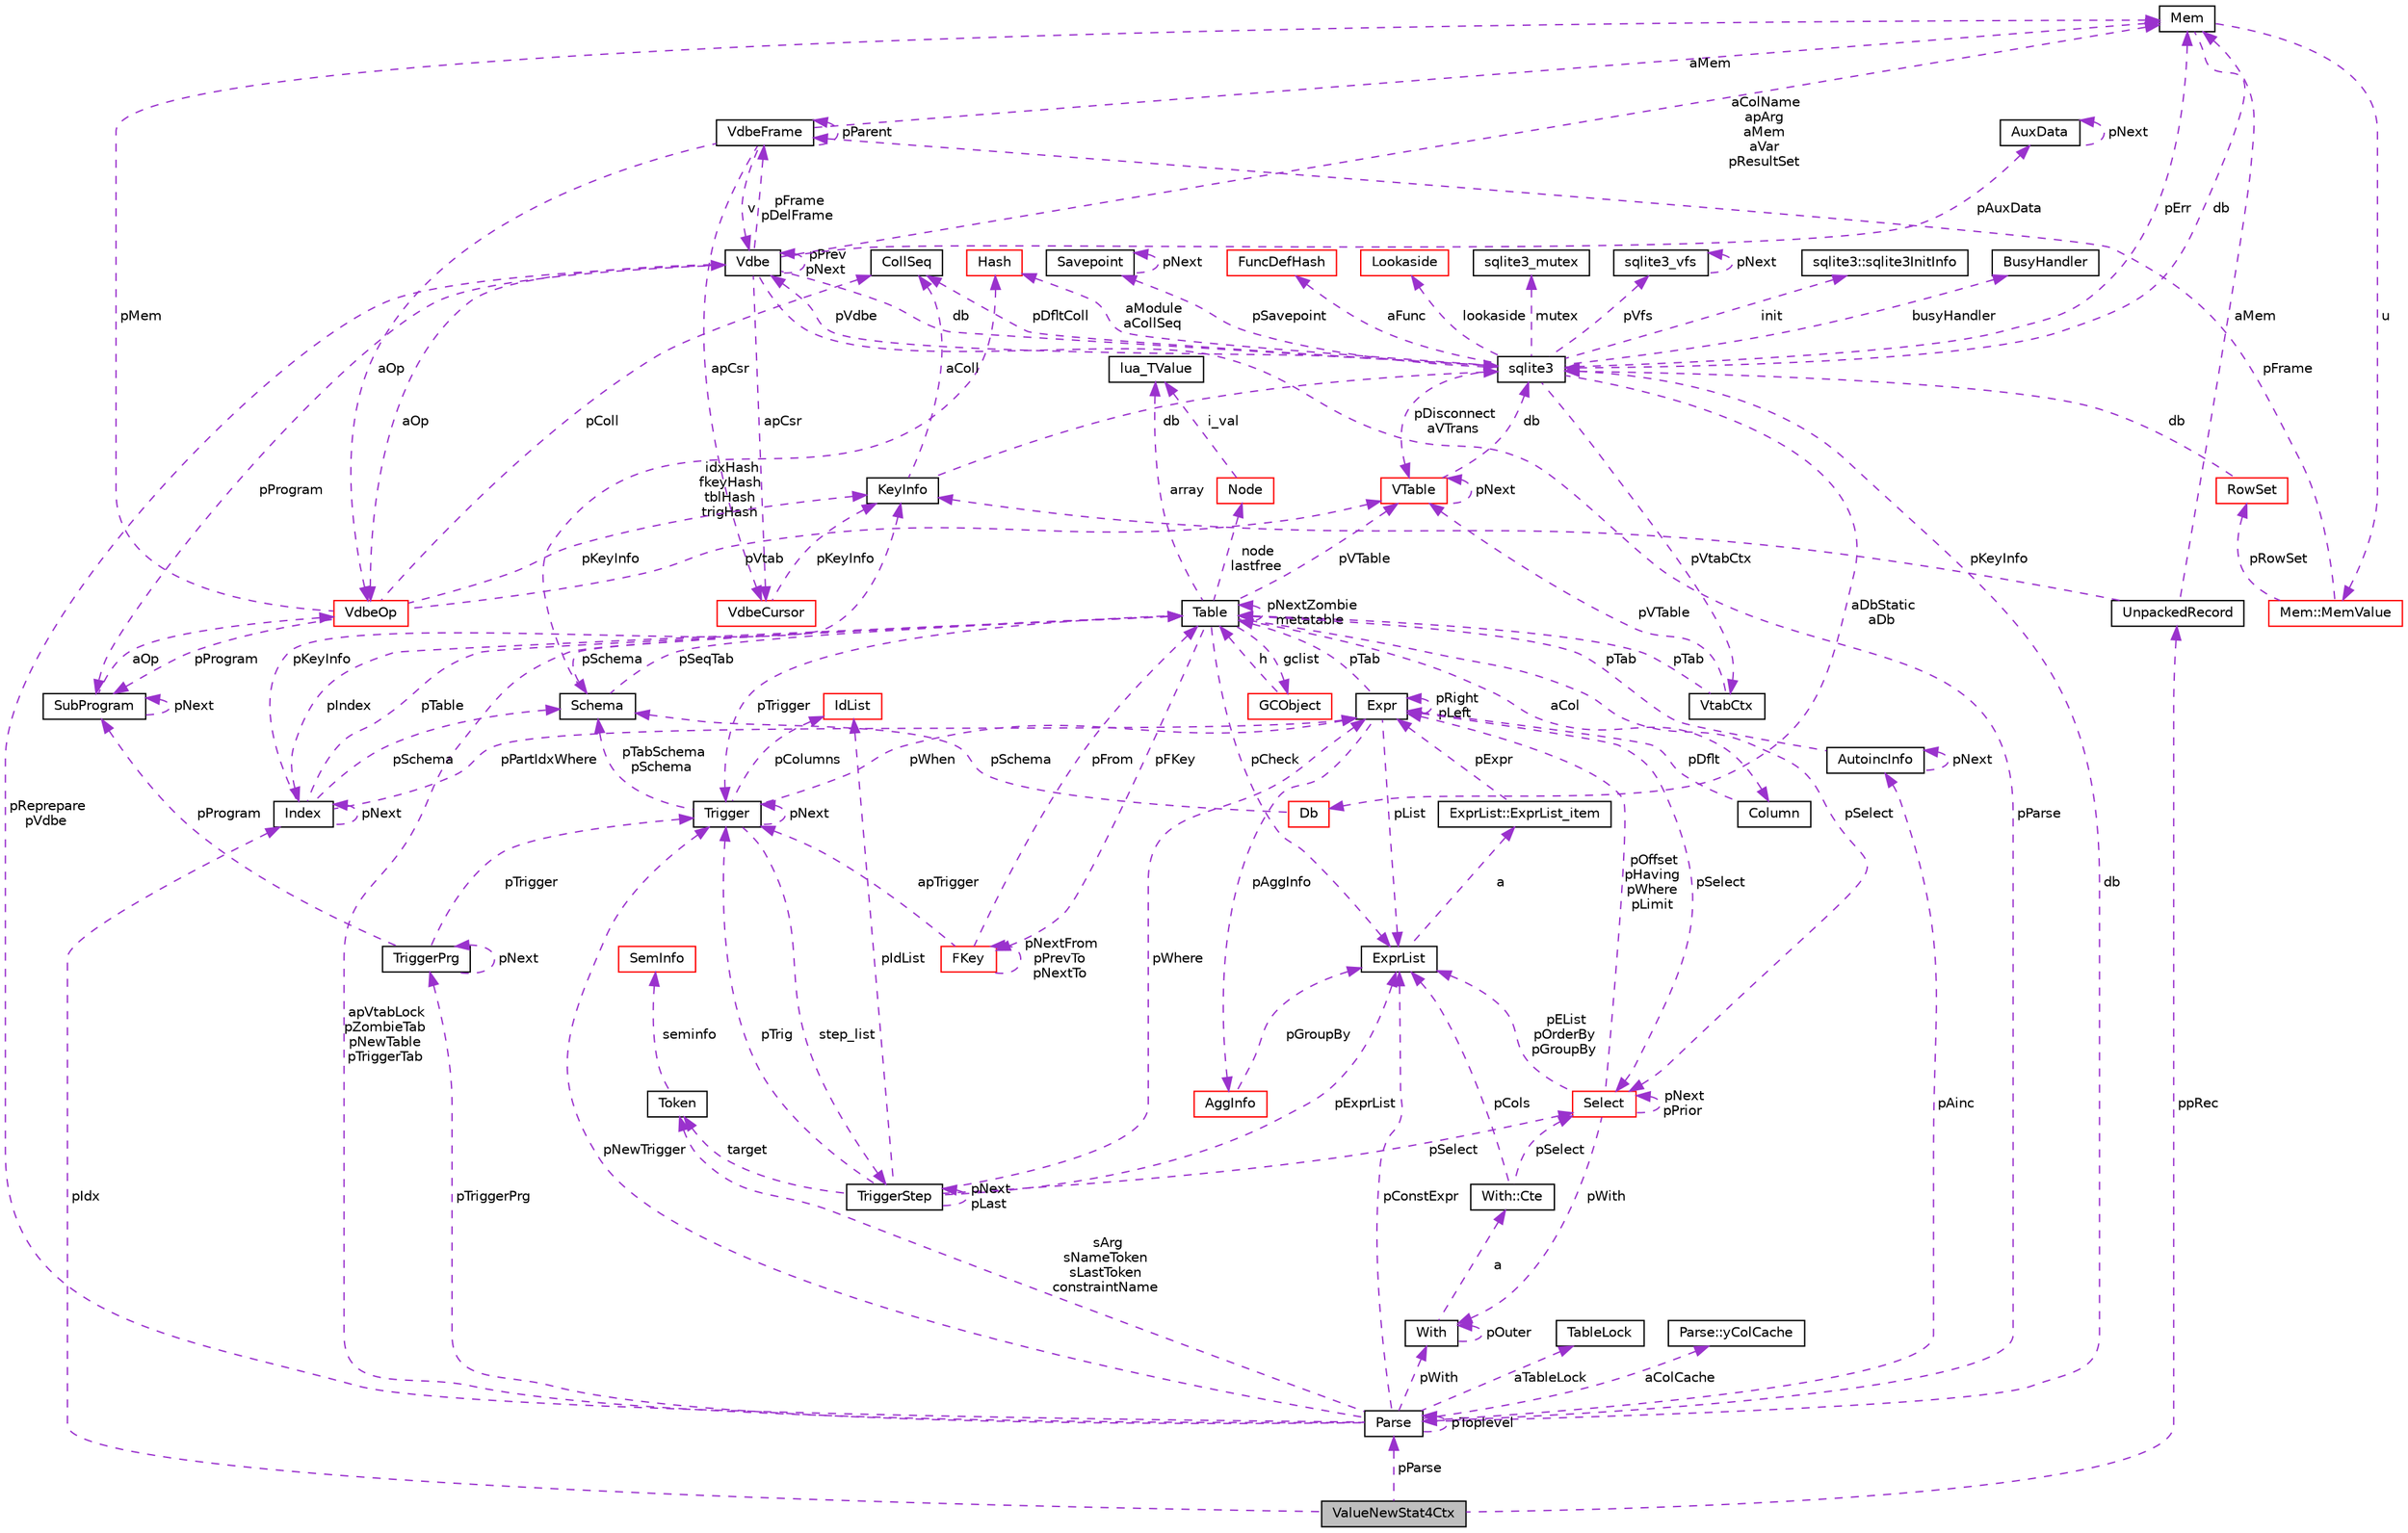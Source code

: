 digraph "ValueNewStat4Ctx"
{
  edge [fontname="Helvetica",fontsize="10",labelfontname="Helvetica",labelfontsize="10"];
  node [fontname="Helvetica",fontsize="10",shape=record];
  Node1 [label="ValueNewStat4Ctx",height=0.2,width=0.4,color="black", fillcolor="grey75", style="filled", fontcolor="black"];
  Node2 -> Node1 [dir="back",color="darkorchid3",fontsize="10",style="dashed",label=" ppRec" ,fontname="Helvetica"];
  Node2 [label="UnpackedRecord",height=0.2,width=0.4,color="black", fillcolor="white", style="filled",URL="$struct_unpacked_record.html"];
  Node3 -> Node2 [dir="back",color="darkorchid3",fontsize="10",style="dashed",label=" aMem" ,fontname="Helvetica"];
  Node3 [label="Mem",height=0.2,width=0.4,color="black", fillcolor="white", style="filled",URL="$struct_mem.html"];
  Node4 -> Node3 [dir="back",color="darkorchid3",fontsize="10",style="dashed",label=" u" ,fontname="Helvetica"];
  Node4 [label="Mem::MemValue",height=0.2,width=0.4,color="red", fillcolor="white", style="filled",URL="$union_mem_1_1_mem_value.html"];
  Node5 -> Node4 [dir="back",color="darkorchid3",fontsize="10",style="dashed",label=" pFrame" ,fontname="Helvetica"];
  Node5 [label="VdbeFrame",height=0.2,width=0.4,color="black", fillcolor="white", style="filled",URL="$struct_vdbe_frame.html"];
  Node3 -> Node5 [dir="back",color="darkorchid3",fontsize="10",style="dashed",label=" aMem" ,fontname="Helvetica"];
  Node6 -> Node5 [dir="back",color="darkorchid3",fontsize="10",style="dashed",label=" v" ,fontname="Helvetica"];
  Node6 [label="Vdbe",height=0.2,width=0.4,color="black", fillcolor="white", style="filled",URL="$struct_vdbe.html"];
  Node6 -> Node6 [dir="back",color="darkorchid3",fontsize="10",style="dashed",label=" pPrev\npNext" ,fontname="Helvetica"];
  Node3 -> Node6 [dir="back",color="darkorchid3",fontsize="10",style="dashed",label=" aColName\napArg\naMem\naVar\npResultSet" ,fontname="Helvetica"];
  Node7 -> Node6 [dir="back",color="darkorchid3",fontsize="10",style="dashed",label=" db" ,fontname="Helvetica"];
  Node7 [label="sqlite3",height=0.2,width=0.4,color="black", fillcolor="white", style="filled",URL="$structsqlite3.html"];
  Node3 -> Node7 [dir="back",color="darkorchid3",fontsize="10",style="dashed",label=" pErr" ,fontname="Helvetica"];
  Node6 -> Node7 [dir="back",color="darkorchid3",fontsize="10",style="dashed",label=" pVdbe" ,fontname="Helvetica"];
  Node8 -> Node7 [dir="back",color="darkorchid3",fontsize="10",style="dashed",label=" pSavepoint" ,fontname="Helvetica"];
  Node8 [label="Savepoint",height=0.2,width=0.4,color="black", fillcolor="white", style="filled",URL="$struct_savepoint.html"];
  Node8 -> Node8 [dir="back",color="darkorchid3",fontsize="10",style="dashed",label=" pNext" ,fontname="Helvetica"];
  Node9 -> Node7 [dir="back",color="darkorchid3",fontsize="10",style="dashed",label=" aFunc" ,fontname="Helvetica"];
  Node9 [label="FuncDefHash",height=0.2,width=0.4,color="red", fillcolor="white", style="filled",URL="$struct_func_def_hash.html"];
  Node10 -> Node7 [dir="back",color="darkorchid3",fontsize="10",style="dashed",label=" lookaside" ,fontname="Helvetica"];
  Node10 [label="Lookaside",height=0.2,width=0.4,color="red", fillcolor="white", style="filled",URL="$struct_lookaside.html"];
  Node11 -> Node7 [dir="back",color="darkorchid3",fontsize="10",style="dashed",label=" mutex" ,fontname="Helvetica"];
  Node11 [label="sqlite3_mutex",height=0.2,width=0.4,color="black", fillcolor="white", style="filled",URL="$structsqlite3__mutex.html"];
  Node12 -> Node7 [dir="back",color="darkorchid3",fontsize="10",style="dashed",label=" pVfs" ,fontname="Helvetica"];
  Node12 [label="sqlite3_vfs",height=0.2,width=0.4,color="black", fillcolor="white", style="filled",URL="$structsqlite3__vfs.html"];
  Node12 -> Node12 [dir="back",color="darkorchid3",fontsize="10",style="dashed",label=" pNext" ,fontname="Helvetica"];
  Node13 -> Node7 [dir="back",color="darkorchid3",fontsize="10",style="dashed",label=" init" ,fontname="Helvetica"];
  Node13 [label="sqlite3::sqlite3InitInfo",height=0.2,width=0.4,color="black", fillcolor="white", style="filled",URL="$structsqlite3_1_1sqlite3_init_info.html"];
  Node14 -> Node7 [dir="back",color="darkorchid3",fontsize="10",style="dashed",label=" busyHandler" ,fontname="Helvetica"];
  Node14 [label="BusyHandler",height=0.2,width=0.4,color="black", fillcolor="white", style="filled",URL="$struct_busy_handler.html"];
  Node15 -> Node7 [dir="back",color="darkorchid3",fontsize="10",style="dashed",label=" pVtabCtx" ,fontname="Helvetica"];
  Node15 [label="VtabCtx",height=0.2,width=0.4,color="black", fillcolor="white", style="filled",URL="$struct_vtab_ctx.html"];
  Node16 -> Node15 [dir="back",color="darkorchid3",fontsize="10",style="dashed",label=" pVTable" ,fontname="Helvetica"];
  Node16 [label="VTable",height=0.2,width=0.4,color="red", fillcolor="white", style="filled",URL="$struct_v_table.html"];
  Node7 -> Node16 [dir="back",color="darkorchid3",fontsize="10",style="dashed",label=" db" ,fontname="Helvetica"];
  Node16 -> Node16 [dir="back",color="darkorchid3",fontsize="10",style="dashed",label=" pNext" ,fontname="Helvetica"];
  Node17 -> Node15 [dir="back",color="darkorchid3",fontsize="10",style="dashed",label=" pTab" ,fontname="Helvetica"];
  Node17 [label="Table",height=0.2,width=0.4,color="black", fillcolor="white", style="filled",URL="$struct_table.html"];
  Node18 -> Node17 [dir="back",color="darkorchid3",fontsize="10",style="dashed",label=" node\nlastfree" ,fontname="Helvetica"];
  Node18 [label="Node",height=0.2,width=0.4,color="red", fillcolor="white", style="filled",URL="$struct_node.html"];
  Node19 -> Node18 [dir="back",color="darkorchid3",fontsize="10",style="dashed",label=" i_val" ,fontname="Helvetica"];
  Node19 [label="lua_TValue",height=0.2,width=0.4,color="black", fillcolor="white", style="filled",URL="$structlua___t_value.html"];
  Node20 -> Node17 [dir="back",color="darkorchid3",fontsize="10",style="dashed",label=" pSchema" ,fontname="Helvetica"];
  Node20 [label="Schema",height=0.2,width=0.4,color="black", fillcolor="white", style="filled",URL="$struct_schema.html"];
  Node17 -> Node20 [dir="back",color="darkorchid3",fontsize="10",style="dashed",label=" pSeqTab" ,fontname="Helvetica"];
  Node21 -> Node20 [dir="back",color="darkorchid3",fontsize="10",style="dashed",label=" idxHash\nfkeyHash\ntblHash\ntrigHash" ,fontname="Helvetica"];
  Node21 [label="Hash",height=0.2,width=0.4,color="red", fillcolor="white", style="filled",URL="$struct_hash.html"];
  Node19 -> Node17 [dir="back",color="darkorchid3",fontsize="10",style="dashed",label=" array" ,fontname="Helvetica"];
  Node22 -> Node17 [dir="back",color="darkorchid3",fontsize="10",style="dashed",label=" aCol" ,fontname="Helvetica"];
  Node22 [label="Column",height=0.2,width=0.4,color="black", fillcolor="white", style="filled",URL="$struct_column.html"];
  Node23 -> Node22 [dir="back",color="darkorchid3",fontsize="10",style="dashed",label=" pDflt" ,fontname="Helvetica"];
  Node23 [label="Expr",height=0.2,width=0.4,color="black", fillcolor="white", style="filled",URL="$struct_expr.html"];
  Node24 -> Node23 [dir="back",color="darkorchid3",fontsize="10",style="dashed",label=" pAggInfo" ,fontname="Helvetica"];
  Node24 [label="AggInfo",height=0.2,width=0.4,color="red", fillcolor="white", style="filled",URL="$struct_agg_info.html"];
  Node25 -> Node24 [dir="back",color="darkorchid3",fontsize="10",style="dashed",label=" pGroupBy" ,fontname="Helvetica"];
  Node25 [label="ExprList",height=0.2,width=0.4,color="black", fillcolor="white", style="filled",URL="$struct_expr_list.html"];
  Node26 -> Node25 [dir="back",color="darkorchid3",fontsize="10",style="dashed",label=" a" ,fontname="Helvetica"];
  Node26 [label="ExprList::ExprList_item",height=0.2,width=0.4,color="black", fillcolor="white", style="filled",URL="$struct_expr_list_1_1_expr_list__item.html"];
  Node23 -> Node26 [dir="back",color="darkorchid3",fontsize="10",style="dashed",label=" pExpr" ,fontname="Helvetica"];
  Node23 -> Node23 [dir="back",color="darkorchid3",fontsize="10",style="dashed",label=" pRight\npLeft" ,fontname="Helvetica"];
  Node17 -> Node23 [dir="back",color="darkorchid3",fontsize="10",style="dashed",label=" pTab" ,fontname="Helvetica"];
  Node27 -> Node23 [dir="back",color="darkorchid3",fontsize="10",style="dashed",label=" pSelect" ,fontname="Helvetica"];
  Node27 [label="Select",height=0.2,width=0.4,color="red", fillcolor="white", style="filled",URL="$struct_select.html"];
  Node23 -> Node27 [dir="back",color="darkorchid3",fontsize="10",style="dashed",label=" pOffset\npHaving\npWhere\npLimit" ,fontname="Helvetica"];
  Node28 -> Node27 [dir="back",color="darkorchid3",fontsize="10",style="dashed",label=" pWith" ,fontname="Helvetica"];
  Node28 [label="With",height=0.2,width=0.4,color="black", fillcolor="white", style="filled",URL="$struct_with.html"];
  Node29 -> Node28 [dir="back",color="darkorchid3",fontsize="10",style="dashed",label=" a" ,fontname="Helvetica"];
  Node29 [label="With::Cte",height=0.2,width=0.4,color="black", fillcolor="white", style="filled",URL="$struct_with_1_1_cte.html"];
  Node27 -> Node29 [dir="back",color="darkorchid3",fontsize="10",style="dashed",label=" pSelect" ,fontname="Helvetica"];
  Node25 -> Node29 [dir="back",color="darkorchid3",fontsize="10",style="dashed",label=" pCols" ,fontname="Helvetica"];
  Node28 -> Node28 [dir="back",color="darkorchid3",fontsize="10",style="dashed",label=" pOuter" ,fontname="Helvetica"];
  Node27 -> Node27 [dir="back",color="darkorchid3",fontsize="10",style="dashed",label=" pNext\npPrior" ,fontname="Helvetica"];
  Node25 -> Node27 [dir="back",color="darkorchid3",fontsize="10",style="dashed",label=" pEList\npOrderBy\npGroupBy" ,fontname="Helvetica"];
  Node25 -> Node23 [dir="back",color="darkorchid3",fontsize="10",style="dashed",label=" pList" ,fontname="Helvetica"];
  Node30 -> Node17 [dir="back",color="darkorchid3",fontsize="10",style="dashed",label=" pFKey" ,fontname="Helvetica"];
  Node30 [label="FKey",height=0.2,width=0.4,color="red", fillcolor="white", style="filled",URL="$struct_f_key.html"];
  Node30 -> Node30 [dir="back",color="darkorchid3",fontsize="10",style="dashed",label=" pNextFrom\npPrevTo\npNextTo" ,fontname="Helvetica"];
  Node17 -> Node30 [dir="back",color="darkorchid3",fontsize="10",style="dashed",label=" pFrom" ,fontname="Helvetica"];
  Node31 -> Node30 [dir="back",color="darkorchid3",fontsize="10",style="dashed",label=" apTrigger" ,fontname="Helvetica"];
  Node31 [label="Trigger",height=0.2,width=0.4,color="black", fillcolor="white", style="filled",URL="$struct_trigger.html"];
  Node32 -> Node31 [dir="back",color="darkorchid3",fontsize="10",style="dashed",label=" step_list" ,fontname="Helvetica"];
  Node32 [label="TriggerStep",height=0.2,width=0.4,color="black", fillcolor="white", style="filled",URL="$struct_trigger_step.html"];
  Node32 -> Node32 [dir="back",color="darkorchid3",fontsize="10",style="dashed",label=" pNext\npLast" ,fontname="Helvetica"];
  Node23 -> Node32 [dir="back",color="darkorchid3",fontsize="10",style="dashed",label=" pWhere" ,fontname="Helvetica"];
  Node33 -> Node32 [dir="back",color="darkorchid3",fontsize="10",style="dashed",label=" target" ,fontname="Helvetica"];
  Node33 [label="Token",height=0.2,width=0.4,color="black", fillcolor="white", style="filled",URL="$struct_token.html"];
  Node34 -> Node33 [dir="back",color="darkorchid3",fontsize="10",style="dashed",label=" seminfo" ,fontname="Helvetica"];
  Node34 [label="SemInfo",height=0.2,width=0.4,color="red", fillcolor="white", style="filled",URL="$union_sem_info.html"];
  Node35 -> Node32 [dir="back",color="darkorchid3",fontsize="10",style="dashed",label=" pIdList" ,fontname="Helvetica"];
  Node35 [label="IdList",height=0.2,width=0.4,color="red", fillcolor="white", style="filled",URL="$struct_id_list.html"];
  Node27 -> Node32 [dir="back",color="darkorchid3",fontsize="10",style="dashed",label=" pSelect" ,fontname="Helvetica"];
  Node31 -> Node32 [dir="back",color="darkorchid3",fontsize="10",style="dashed",label=" pTrig" ,fontname="Helvetica"];
  Node25 -> Node32 [dir="back",color="darkorchid3",fontsize="10",style="dashed",label=" pExprList" ,fontname="Helvetica"];
  Node20 -> Node31 [dir="back",color="darkorchid3",fontsize="10",style="dashed",label=" pTabSchema\npSchema" ,fontname="Helvetica"];
  Node23 -> Node31 [dir="back",color="darkorchid3",fontsize="10",style="dashed",label=" pWhen" ,fontname="Helvetica"];
  Node35 -> Node31 [dir="back",color="darkorchid3",fontsize="10",style="dashed",label=" pColumns" ,fontname="Helvetica"];
  Node31 -> Node31 [dir="back",color="darkorchid3",fontsize="10",style="dashed",label=" pNext" ,fontname="Helvetica"];
  Node16 -> Node17 [dir="back",color="darkorchid3",fontsize="10",style="dashed",label=" pVTable" ,fontname="Helvetica"];
  Node17 -> Node17 [dir="back",color="darkorchid3",fontsize="10",style="dashed",label=" pNextZombie\nmetatable" ,fontname="Helvetica"];
  Node31 -> Node17 [dir="back",color="darkorchid3",fontsize="10",style="dashed",label=" pTrigger" ,fontname="Helvetica"];
  Node27 -> Node17 [dir="back",color="darkorchid3",fontsize="10",style="dashed",label=" pSelect" ,fontname="Helvetica"];
  Node36 -> Node17 [dir="back",color="darkorchid3",fontsize="10",style="dashed",label=" gclist" ,fontname="Helvetica"];
  Node36 [label="GCObject",height=0.2,width=0.4,color="red", fillcolor="white", style="filled",URL="$union_g_c_object.html"];
  Node17 -> Node36 [dir="back",color="darkorchid3",fontsize="10",style="dashed",label=" h" ,fontname="Helvetica"];
  Node25 -> Node17 [dir="back",color="darkorchid3",fontsize="10",style="dashed",label=" pCheck" ,fontname="Helvetica"];
  Node37 -> Node17 [dir="back",color="darkorchid3",fontsize="10",style="dashed",label=" pIndex" ,fontname="Helvetica"];
  Node37 [label="Index",height=0.2,width=0.4,color="black", fillcolor="white", style="filled",URL="$struct_index.html"];
  Node20 -> Node37 [dir="back",color="darkorchid3",fontsize="10",style="dashed",label=" pSchema" ,fontname="Helvetica"];
  Node23 -> Node37 [dir="back",color="darkorchid3",fontsize="10",style="dashed",label=" pPartIdxWhere" ,fontname="Helvetica"];
  Node17 -> Node37 [dir="back",color="darkorchid3",fontsize="10",style="dashed",label=" pTable" ,fontname="Helvetica"];
  Node38 -> Node37 [dir="back",color="darkorchid3",fontsize="10",style="dashed",label=" pKeyInfo" ,fontname="Helvetica"];
  Node38 [label="KeyInfo",height=0.2,width=0.4,color="black", fillcolor="white", style="filled",URL="$struct_key_info.html"];
  Node7 -> Node38 [dir="back",color="darkorchid3",fontsize="10",style="dashed",label=" db" ,fontname="Helvetica"];
  Node39 -> Node38 [dir="back",color="darkorchid3",fontsize="10",style="dashed",label=" aColl" ,fontname="Helvetica"];
  Node39 [label="CollSeq",height=0.2,width=0.4,color="black", fillcolor="white", style="filled",URL="$struct_coll_seq.html"];
  Node37 -> Node37 [dir="back",color="darkorchid3",fontsize="10",style="dashed",label=" pNext" ,fontname="Helvetica"];
  Node39 -> Node7 [dir="back",color="darkorchid3",fontsize="10",style="dashed",label=" pDfltColl" ,fontname="Helvetica"];
  Node16 -> Node7 [dir="back",color="darkorchid3",fontsize="10",style="dashed",label=" pDisconnect\naVTrans" ,fontname="Helvetica"];
  Node40 -> Node7 [dir="back",color="darkorchid3",fontsize="10",style="dashed",label=" aDbStatic\naDb" ,fontname="Helvetica"];
  Node40 [label="Db",height=0.2,width=0.4,color="red", fillcolor="white", style="filled",URL="$struct_db.html"];
  Node20 -> Node40 [dir="back",color="darkorchid3",fontsize="10",style="dashed",label=" pSchema" ,fontname="Helvetica"];
  Node21 -> Node7 [dir="back",color="darkorchid3",fontsize="10",style="dashed",label=" aModule\naCollSeq" ,fontname="Helvetica"];
  Node5 -> Node6 [dir="back",color="darkorchid3",fontsize="10",style="dashed",label=" pFrame\npDelFrame" ,fontname="Helvetica"];
  Node41 -> Node6 [dir="back",color="darkorchid3",fontsize="10",style="dashed",label=" pAuxData" ,fontname="Helvetica"];
  Node41 [label="AuxData",height=0.2,width=0.4,color="black", fillcolor="white", style="filled",URL="$struct_aux_data.html"];
  Node41 -> Node41 [dir="back",color="darkorchid3",fontsize="10",style="dashed",label=" pNext" ,fontname="Helvetica"];
  Node42 -> Node6 [dir="back",color="darkorchid3",fontsize="10",style="dashed",label=" pProgram" ,fontname="Helvetica"];
  Node42 [label="SubProgram",height=0.2,width=0.4,color="black", fillcolor="white", style="filled",URL="$struct_sub_program.html"];
  Node42 -> Node42 [dir="back",color="darkorchid3",fontsize="10",style="dashed",label=" pNext" ,fontname="Helvetica"];
  Node43 -> Node42 [dir="back",color="darkorchid3",fontsize="10",style="dashed",label=" aOp" ,fontname="Helvetica"];
  Node43 [label="VdbeOp",height=0.2,width=0.4,color="red", fillcolor="white", style="filled",URL="$struct_vdbe_op.html"];
  Node3 -> Node43 [dir="back",color="darkorchid3",fontsize="10",style="dashed",label=" pMem" ,fontname="Helvetica"];
  Node39 -> Node43 [dir="back",color="darkorchid3",fontsize="10",style="dashed",label=" pColl" ,fontname="Helvetica"];
  Node16 -> Node43 [dir="back",color="darkorchid3",fontsize="10",style="dashed",label=" pVtab" ,fontname="Helvetica"];
  Node42 -> Node43 [dir="back",color="darkorchid3",fontsize="10",style="dashed",label=" pProgram" ,fontname="Helvetica"];
  Node38 -> Node43 [dir="back",color="darkorchid3",fontsize="10",style="dashed",label=" pKeyInfo" ,fontname="Helvetica"];
  Node44 -> Node6 [dir="back",color="darkorchid3",fontsize="10",style="dashed",label=" apCsr" ,fontname="Helvetica"];
  Node44 [label="VdbeCursor",height=0.2,width=0.4,color="red", fillcolor="white", style="filled",URL="$struct_vdbe_cursor.html"];
  Node38 -> Node44 [dir="back",color="darkorchid3",fontsize="10",style="dashed",label=" pKeyInfo" ,fontname="Helvetica"];
  Node45 -> Node6 [dir="back",color="darkorchid3",fontsize="10",style="dashed",label=" pParse" ,fontname="Helvetica"];
  Node45 [label="Parse",height=0.2,width=0.4,color="black", fillcolor="white", style="filled",URL="$struct_parse.html"];
  Node6 -> Node45 [dir="back",color="darkorchid3",fontsize="10",style="dashed",label=" pReprepare\npVdbe" ,fontname="Helvetica"];
  Node7 -> Node45 [dir="back",color="darkorchid3",fontsize="10",style="dashed",label=" db" ,fontname="Helvetica"];
  Node46 -> Node45 [dir="back",color="darkorchid3",fontsize="10",style="dashed",label=" aTableLock" ,fontname="Helvetica"];
  Node46 [label="TableLock",height=0.2,width=0.4,color="black", fillcolor="white", style="filled",URL="$struct_table_lock.html"];
  Node33 -> Node45 [dir="back",color="darkorchid3",fontsize="10",style="dashed",label=" sArg\nsNameToken\nsLastToken\nconstraintName" ,fontname="Helvetica"];
  Node28 -> Node45 [dir="back",color="darkorchid3",fontsize="10",style="dashed",label=" pWith" ,fontname="Helvetica"];
  Node47 -> Node45 [dir="back",color="darkorchid3",fontsize="10",style="dashed",label=" aColCache" ,fontname="Helvetica"];
  Node47 [label="Parse::yColCache",height=0.2,width=0.4,color="black", fillcolor="white", style="filled",URL="$struct_parse_1_1y_col_cache.html"];
  Node17 -> Node45 [dir="back",color="darkorchid3",fontsize="10",style="dashed",label=" apVtabLock\npZombieTab\npNewTable\npTriggerTab" ,fontname="Helvetica"];
  Node31 -> Node45 [dir="back",color="darkorchid3",fontsize="10",style="dashed",label=" pNewTrigger" ,fontname="Helvetica"];
  Node48 -> Node45 [dir="back",color="darkorchid3",fontsize="10",style="dashed",label=" pTriggerPrg" ,fontname="Helvetica"];
  Node48 [label="TriggerPrg",height=0.2,width=0.4,color="black", fillcolor="white", style="filled",URL="$struct_trigger_prg.html"];
  Node42 -> Node48 [dir="back",color="darkorchid3",fontsize="10",style="dashed",label=" pProgram" ,fontname="Helvetica"];
  Node31 -> Node48 [dir="back",color="darkorchid3",fontsize="10",style="dashed",label=" pTrigger" ,fontname="Helvetica"];
  Node48 -> Node48 [dir="back",color="darkorchid3",fontsize="10",style="dashed",label=" pNext" ,fontname="Helvetica"];
  Node49 -> Node45 [dir="back",color="darkorchid3",fontsize="10",style="dashed",label=" pAinc" ,fontname="Helvetica"];
  Node49 [label="AutoincInfo",height=0.2,width=0.4,color="black", fillcolor="white", style="filled",URL="$struct_autoinc_info.html"];
  Node17 -> Node49 [dir="back",color="darkorchid3",fontsize="10",style="dashed",label=" pTab" ,fontname="Helvetica"];
  Node49 -> Node49 [dir="back",color="darkorchid3",fontsize="10",style="dashed",label=" pNext" ,fontname="Helvetica"];
  Node25 -> Node45 [dir="back",color="darkorchid3",fontsize="10",style="dashed",label=" pConstExpr" ,fontname="Helvetica"];
  Node45 -> Node45 [dir="back",color="darkorchid3",fontsize="10",style="dashed",label=" pToplevel" ,fontname="Helvetica"];
  Node43 -> Node6 [dir="back",color="darkorchid3",fontsize="10",style="dashed",label=" aOp" ,fontname="Helvetica"];
  Node5 -> Node5 [dir="back",color="darkorchid3",fontsize="10",style="dashed",label=" pParent" ,fontname="Helvetica"];
  Node44 -> Node5 [dir="back",color="darkorchid3",fontsize="10",style="dashed",label=" apCsr" ,fontname="Helvetica"];
  Node43 -> Node5 [dir="back",color="darkorchid3",fontsize="10",style="dashed",label=" aOp" ,fontname="Helvetica"];
  Node50 -> Node4 [dir="back",color="darkorchid3",fontsize="10",style="dashed",label=" pRowSet" ,fontname="Helvetica"];
  Node50 [label="RowSet",height=0.2,width=0.4,color="red", fillcolor="white", style="filled",URL="$struct_row_set.html"];
  Node7 -> Node50 [dir="back",color="darkorchid3",fontsize="10",style="dashed",label=" db" ,fontname="Helvetica"];
  Node7 -> Node3 [dir="back",color="darkorchid3",fontsize="10",style="dashed",label=" db" ,fontname="Helvetica"];
  Node38 -> Node2 [dir="back",color="darkorchid3",fontsize="10",style="dashed",label=" pKeyInfo" ,fontname="Helvetica"];
  Node37 -> Node1 [dir="back",color="darkorchid3",fontsize="10",style="dashed",label=" pIdx" ,fontname="Helvetica"];
  Node45 -> Node1 [dir="back",color="darkorchid3",fontsize="10",style="dashed",label=" pParse" ,fontname="Helvetica"];
}

